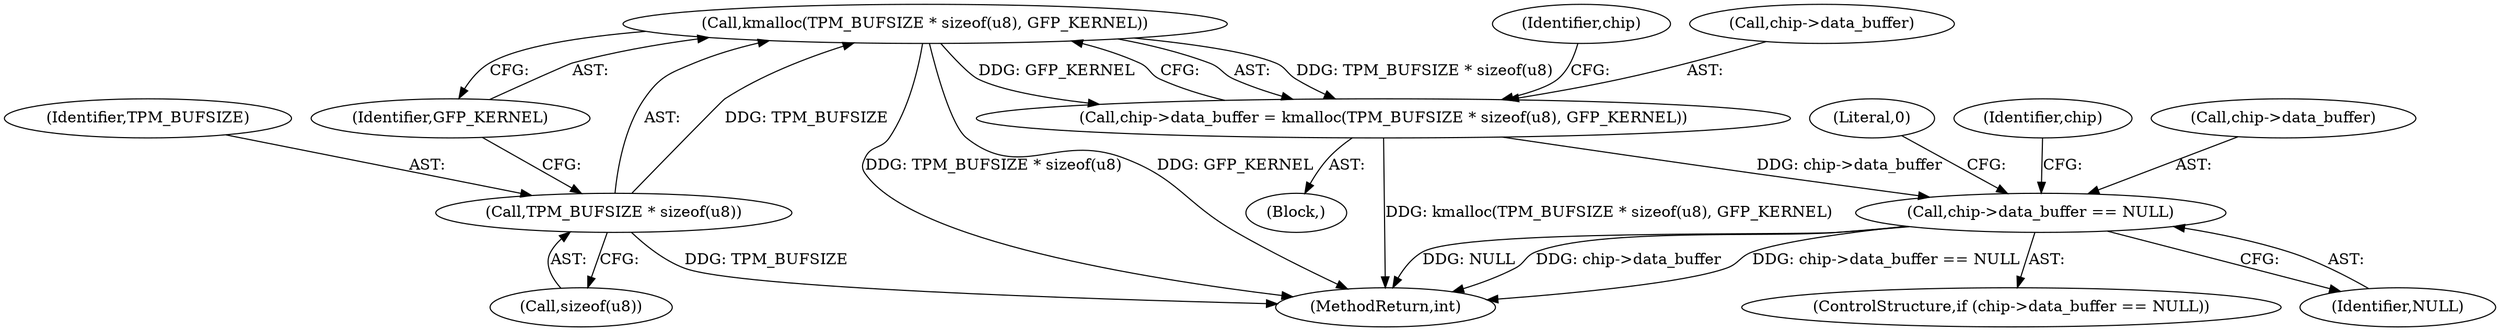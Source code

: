 digraph "1_linux_1309d7afbed112f0e8e90be9af975550caa0076b@API" {
"1000166" [label="(Call,kmalloc(TPM_BUFSIZE * sizeof(u8), GFP_KERNEL))"];
"1000167" [label="(Call,TPM_BUFSIZE * sizeof(u8))"];
"1000162" [label="(Call,chip->data_buffer = kmalloc(TPM_BUFSIZE * sizeof(u8), GFP_KERNEL))"];
"1000173" [label="(Call,chip->data_buffer == NULL)"];
"1000168" [label="(Identifier,TPM_BUFSIZE)"];
"1000175" [label="(Identifier,chip)"];
"1000103" [label="(Block,)"];
"1000166" [label="(Call,kmalloc(TPM_BUFSIZE * sizeof(u8), GFP_KERNEL))"];
"1000173" [label="(Call,chip->data_buffer == NULL)"];
"1000167" [label="(Call,TPM_BUFSIZE * sizeof(u8))"];
"1000180" [label="(Literal,0)"];
"1000171" [label="(Identifier,GFP_KERNEL)"];
"1000195" [label="(Identifier,chip)"];
"1000174" [label="(Call,chip->data_buffer)"];
"1000162" [label="(Call,chip->data_buffer = kmalloc(TPM_BUFSIZE * sizeof(u8), GFP_KERNEL))"];
"1000172" [label="(ControlStructure,if (chip->data_buffer == NULL))"];
"1000177" [label="(Identifier,NULL)"];
"1000163" [label="(Call,chip->data_buffer)"];
"1000205" [label="(MethodReturn,int)"];
"1000169" [label="(Call,sizeof(u8))"];
"1000166" -> "1000162"  [label="AST: "];
"1000166" -> "1000171"  [label="CFG: "];
"1000167" -> "1000166"  [label="AST: "];
"1000171" -> "1000166"  [label="AST: "];
"1000162" -> "1000166"  [label="CFG: "];
"1000166" -> "1000205"  [label="DDG: TPM_BUFSIZE * sizeof(u8)"];
"1000166" -> "1000205"  [label="DDG: GFP_KERNEL"];
"1000166" -> "1000162"  [label="DDG: TPM_BUFSIZE * sizeof(u8)"];
"1000166" -> "1000162"  [label="DDG: GFP_KERNEL"];
"1000167" -> "1000166"  [label="DDG: TPM_BUFSIZE"];
"1000167" -> "1000169"  [label="CFG: "];
"1000168" -> "1000167"  [label="AST: "];
"1000169" -> "1000167"  [label="AST: "];
"1000171" -> "1000167"  [label="CFG: "];
"1000167" -> "1000205"  [label="DDG: TPM_BUFSIZE"];
"1000162" -> "1000103"  [label="AST: "];
"1000163" -> "1000162"  [label="AST: "];
"1000175" -> "1000162"  [label="CFG: "];
"1000162" -> "1000205"  [label="DDG: kmalloc(TPM_BUFSIZE * sizeof(u8), GFP_KERNEL)"];
"1000162" -> "1000173"  [label="DDG: chip->data_buffer"];
"1000173" -> "1000172"  [label="AST: "];
"1000173" -> "1000177"  [label="CFG: "];
"1000174" -> "1000173"  [label="AST: "];
"1000177" -> "1000173"  [label="AST: "];
"1000180" -> "1000173"  [label="CFG: "];
"1000195" -> "1000173"  [label="CFG: "];
"1000173" -> "1000205"  [label="DDG: chip->data_buffer == NULL"];
"1000173" -> "1000205"  [label="DDG: NULL"];
"1000173" -> "1000205"  [label="DDG: chip->data_buffer"];
}
